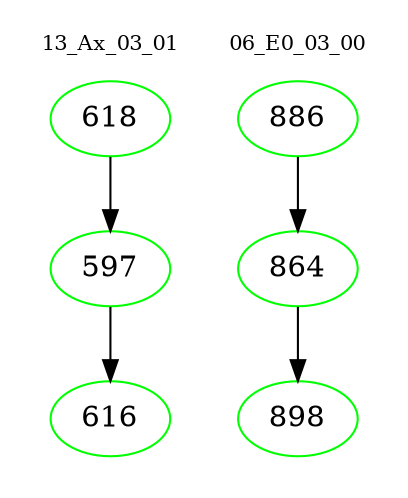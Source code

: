 digraph{
subgraph cluster_0 {
color = white
label = "13_Ax_03_01";
fontsize=10;
T0_618 [label="618", color="green"]
T0_618 -> T0_597 [color="black"]
T0_597 [label="597", color="green"]
T0_597 -> T0_616 [color="black"]
T0_616 [label="616", color="green"]
}
subgraph cluster_1 {
color = white
label = "06_E0_03_00";
fontsize=10;
T1_886 [label="886", color="green"]
T1_886 -> T1_864 [color="black"]
T1_864 [label="864", color="green"]
T1_864 -> T1_898 [color="black"]
T1_898 [label="898", color="green"]
}
}
